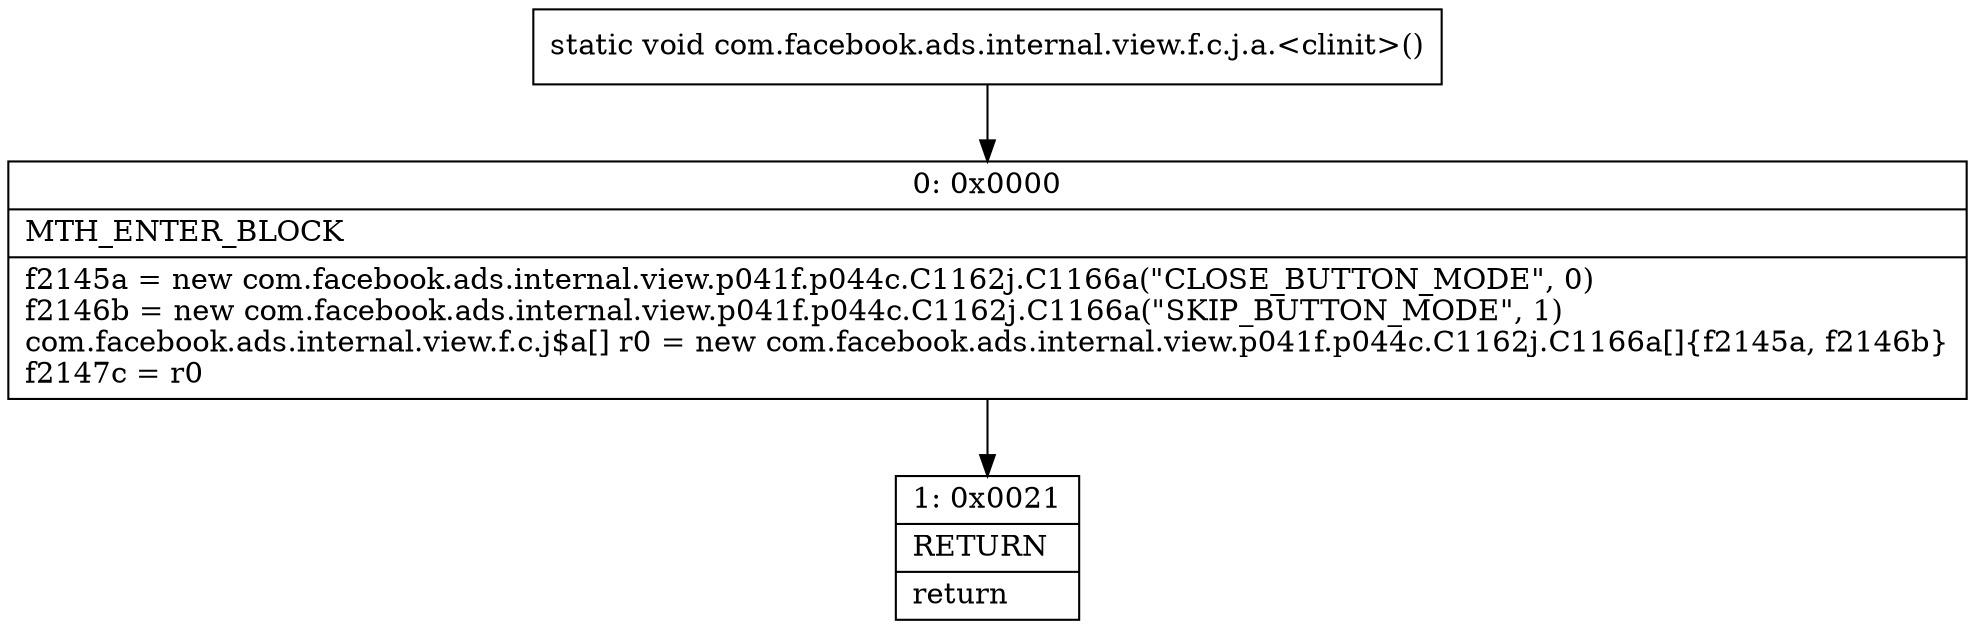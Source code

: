 digraph "CFG forcom.facebook.ads.internal.view.f.c.j.a.\<clinit\>()V" {
Node_0 [shape=record,label="{0\:\ 0x0000|MTH_ENTER_BLOCK\l|f2145a = new com.facebook.ads.internal.view.p041f.p044c.C1162j.C1166a(\"CLOSE_BUTTON_MODE\", 0)\lf2146b = new com.facebook.ads.internal.view.p041f.p044c.C1162j.C1166a(\"SKIP_BUTTON_MODE\", 1)\lcom.facebook.ads.internal.view.f.c.j$a[] r0 = new com.facebook.ads.internal.view.p041f.p044c.C1162j.C1166a[]\{f2145a, f2146b\}\lf2147c = r0\l}"];
Node_1 [shape=record,label="{1\:\ 0x0021|RETURN\l|return\l}"];
MethodNode[shape=record,label="{static void com.facebook.ads.internal.view.f.c.j.a.\<clinit\>() }"];
MethodNode -> Node_0;
Node_0 -> Node_1;
}

